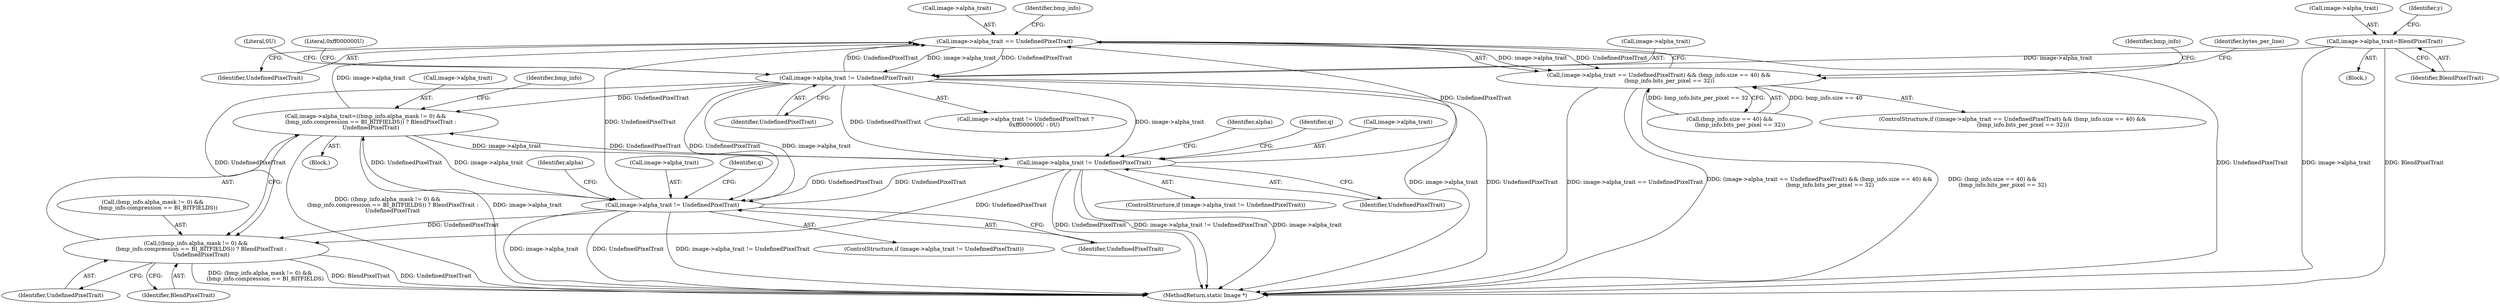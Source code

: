 digraph "0_ImageMagick_db0add932fb850d762b02604ca3053b7d7ab6deb@pointer" {
"1001964" [label="(Call,image->alpha_trait == UndefinedPixelTrait)"];
"1001398" [label="(Call,image->alpha_trait=((bmp_info.alpha_mask != 0) &&\n      (bmp_info.compression == BI_BITFIELDS)) ? BlendPixelTrait :\n      UndefinedPixelTrait)"];
"1003200" [label="(Call,image->alpha_trait != UndefinedPixelTrait)"];
"1002057" [label="(Call,image->alpha_trait != UndefinedPixelTrait)"];
"1001964" [label="(Call,image->alpha_trait == UndefinedPixelTrait)"];
"1003668" [label="(Call,image->alpha_trait != UndefinedPixelTrait)"];
"1002039" [label="(Call,image->alpha_trait=BlendPixelTrait)"];
"1001963" [label="(Call,(image->alpha_trait == UndefinedPixelTrait) && (bmp_info.size == 40) &&\n            (bmp_info.bits_per_pixel == 32))"];
"1001402" [label="(Call,((bmp_info.alpha_mask != 0) &&\n      (bmp_info.compression == BI_BITFIELDS)) ? BlendPixelTrait :\n      UndefinedPixelTrait)"];
"1001982" [label="(Identifier,bytes_per_line)"];
"1001415" [label="(Identifier,UndefinedPixelTrait)"];
"1003240" [label="(Identifier,q)"];
"1001964" [label="(Call,image->alpha_trait == UndefinedPixelTrait)"];
"1003669" [label="(Call,image->alpha_trait)"];
"1003706" [label="(Identifier,q)"];
"1002061" [label="(Identifier,UndefinedPixelTrait)"];
"1003667" [label="(ControlStructure,if (image->alpha_trait != UndefinedPixelTrait))"];
"1001962" [label="(ControlStructure,if ((image->alpha_trait == UndefinedPixelTrait) && (bmp_info.size == 40) &&\n            (bmp_info.bits_per_pixel == 32)))"];
"1000252" [label="(Block,)"];
"1001969" [label="(Call,(bmp_info.size == 40) &&\n            (bmp_info.bits_per_pixel == 32))"];
"1001965" [label="(Call,image->alpha_trait)"];
"1003668" [label="(Call,image->alpha_trait != UndefinedPixelTrait)"];
"1001963" [label="(Call,(image->alpha_trait == UndefinedPixelTrait) && (bmp_info.size == 40) &&\n            (bmp_info.bits_per_pixel == 32))"];
"1001419" [label="(Identifier,bmp_info)"];
"1001399" [label="(Call,image->alpha_trait)"];
"1001398" [label="(Call,image->alpha_trait=((bmp_info.alpha_mask != 0) &&\n      (bmp_info.compression == BI_BITFIELDS)) ? BlendPixelTrait :\n      UndefinedPixelTrait)"];
"1002040" [label="(Call,image->alpha_trait)"];
"1003199" [label="(ControlStructure,if (image->alpha_trait != UndefinedPixelTrait))"];
"1003675" [label="(Identifier,alpha)"];
"1002058" [label="(Call,image->alpha_trait)"];
"1002039" [label="(Call,image->alpha_trait=BlendPixelTrait)"];
"1003941" [label="(MethodReturn,static Image *)"];
"1002045" [label="(Identifier,y)"];
"1002054" [label="(Identifier,bmp_info)"];
"1001402" [label="(Call,((bmp_info.alpha_mask != 0) &&\n      (bmp_info.compression == BI_BITFIELDS)) ? BlendPixelTrait :\n      UndefinedPixelTrait)"];
"1002063" [label="(Literal,0U)"];
"1002043" [label="(Identifier,BlendPixelTrait)"];
"1003672" [label="(Identifier,UndefinedPixelTrait)"];
"1002057" [label="(Call,image->alpha_trait != UndefinedPixelTrait)"];
"1003204" [label="(Identifier,UndefinedPixelTrait)"];
"1001972" [label="(Identifier,bmp_info)"];
"1003200" [label="(Call,image->alpha_trait != UndefinedPixelTrait)"];
"1001403" [label="(Call,(bmp_info.alpha_mask != 0) &&\n      (bmp_info.compression == BI_BITFIELDS))"];
"1002056" [label="(Call,image->alpha_trait != UndefinedPixelTrait ?\n          0xff000000U : 0U)"];
"1002038" [label="(Block,)"];
"1003201" [label="(Call,image->alpha_trait)"];
"1001414" [label="(Identifier,BlendPixelTrait)"];
"1003207" [label="(Identifier,alpha)"];
"1002062" [label="(Literal,0xff000000U)"];
"1001968" [label="(Identifier,UndefinedPixelTrait)"];
"1001964" -> "1001963"  [label="AST: "];
"1001964" -> "1001968"  [label="CFG: "];
"1001965" -> "1001964"  [label="AST: "];
"1001968" -> "1001964"  [label="AST: "];
"1001972" -> "1001964"  [label="CFG: "];
"1001963" -> "1001964"  [label="CFG: "];
"1001964" -> "1003941"  [label="DDG: UndefinedPixelTrait"];
"1001964" -> "1001963"  [label="DDG: image->alpha_trait"];
"1001964" -> "1001963"  [label="DDG: UndefinedPixelTrait"];
"1001398" -> "1001964"  [label="DDG: image->alpha_trait"];
"1003200" -> "1001964"  [label="DDG: UndefinedPixelTrait"];
"1003668" -> "1001964"  [label="DDG: UndefinedPixelTrait"];
"1002057" -> "1001964"  [label="DDG: UndefinedPixelTrait"];
"1001964" -> "1002057"  [label="DDG: image->alpha_trait"];
"1001964" -> "1002057"  [label="DDG: UndefinedPixelTrait"];
"1001398" -> "1000252"  [label="AST: "];
"1001398" -> "1001402"  [label="CFG: "];
"1001399" -> "1001398"  [label="AST: "];
"1001402" -> "1001398"  [label="AST: "];
"1001419" -> "1001398"  [label="CFG: "];
"1001398" -> "1003941"  [label="DDG: ((bmp_info.alpha_mask != 0) &&\n      (bmp_info.compression == BI_BITFIELDS)) ? BlendPixelTrait :\n      UndefinedPixelTrait"];
"1001398" -> "1003941"  [label="DDG: image->alpha_trait"];
"1003200" -> "1001398"  [label="DDG: UndefinedPixelTrait"];
"1003668" -> "1001398"  [label="DDG: UndefinedPixelTrait"];
"1002057" -> "1001398"  [label="DDG: UndefinedPixelTrait"];
"1001398" -> "1003200"  [label="DDG: image->alpha_trait"];
"1001398" -> "1003668"  [label="DDG: image->alpha_trait"];
"1003200" -> "1003199"  [label="AST: "];
"1003200" -> "1003204"  [label="CFG: "];
"1003201" -> "1003200"  [label="AST: "];
"1003204" -> "1003200"  [label="AST: "];
"1003207" -> "1003200"  [label="CFG: "];
"1003240" -> "1003200"  [label="CFG: "];
"1003200" -> "1003941"  [label="DDG: image->alpha_trait"];
"1003200" -> "1003941"  [label="DDG: UndefinedPixelTrait"];
"1003200" -> "1003941"  [label="DDG: image->alpha_trait != UndefinedPixelTrait"];
"1003200" -> "1001402"  [label="DDG: UndefinedPixelTrait"];
"1002057" -> "1003200"  [label="DDG: image->alpha_trait"];
"1002057" -> "1003200"  [label="DDG: UndefinedPixelTrait"];
"1003668" -> "1003200"  [label="DDG: UndefinedPixelTrait"];
"1003200" -> "1003668"  [label="DDG: UndefinedPixelTrait"];
"1002057" -> "1002056"  [label="AST: "];
"1002057" -> "1002061"  [label="CFG: "];
"1002058" -> "1002057"  [label="AST: "];
"1002061" -> "1002057"  [label="AST: "];
"1002062" -> "1002057"  [label="CFG: "];
"1002063" -> "1002057"  [label="CFG: "];
"1002057" -> "1003941"  [label="DDG: image->alpha_trait"];
"1002057" -> "1003941"  [label="DDG: UndefinedPixelTrait"];
"1002057" -> "1001402"  [label="DDG: UndefinedPixelTrait"];
"1002039" -> "1002057"  [label="DDG: image->alpha_trait"];
"1002057" -> "1003668"  [label="DDG: image->alpha_trait"];
"1002057" -> "1003668"  [label="DDG: UndefinedPixelTrait"];
"1003668" -> "1003667"  [label="AST: "];
"1003668" -> "1003672"  [label="CFG: "];
"1003669" -> "1003668"  [label="AST: "];
"1003672" -> "1003668"  [label="AST: "];
"1003675" -> "1003668"  [label="CFG: "];
"1003706" -> "1003668"  [label="CFG: "];
"1003668" -> "1003941"  [label="DDG: image->alpha_trait"];
"1003668" -> "1003941"  [label="DDG: UndefinedPixelTrait"];
"1003668" -> "1003941"  [label="DDG: image->alpha_trait != UndefinedPixelTrait"];
"1003668" -> "1001402"  [label="DDG: UndefinedPixelTrait"];
"1002039" -> "1002038"  [label="AST: "];
"1002039" -> "1002043"  [label="CFG: "];
"1002040" -> "1002039"  [label="AST: "];
"1002043" -> "1002039"  [label="AST: "];
"1002045" -> "1002039"  [label="CFG: "];
"1002039" -> "1003941"  [label="DDG: BlendPixelTrait"];
"1002039" -> "1003941"  [label="DDG: image->alpha_trait"];
"1001963" -> "1001962"  [label="AST: "];
"1001963" -> "1001969"  [label="CFG: "];
"1001969" -> "1001963"  [label="AST: "];
"1001982" -> "1001963"  [label="CFG: "];
"1002054" -> "1001963"  [label="CFG: "];
"1001963" -> "1003941"  [label="DDG: image->alpha_trait == UndefinedPixelTrait"];
"1001963" -> "1003941"  [label="DDG: (image->alpha_trait == UndefinedPixelTrait) && (bmp_info.size == 40) &&\n            (bmp_info.bits_per_pixel == 32)"];
"1001963" -> "1003941"  [label="DDG: (bmp_info.size == 40) &&\n            (bmp_info.bits_per_pixel == 32)"];
"1001969" -> "1001963"  [label="DDG: bmp_info.size == 40"];
"1001969" -> "1001963"  [label="DDG: bmp_info.bits_per_pixel == 32"];
"1001402" -> "1001414"  [label="CFG: "];
"1001402" -> "1001415"  [label="CFG: "];
"1001403" -> "1001402"  [label="AST: "];
"1001414" -> "1001402"  [label="AST: "];
"1001415" -> "1001402"  [label="AST: "];
"1001402" -> "1003941"  [label="DDG: UndefinedPixelTrait"];
"1001402" -> "1003941"  [label="DDG: (bmp_info.alpha_mask != 0) &&\n      (bmp_info.compression == BI_BITFIELDS)"];
"1001402" -> "1003941"  [label="DDG: BlendPixelTrait"];
}

